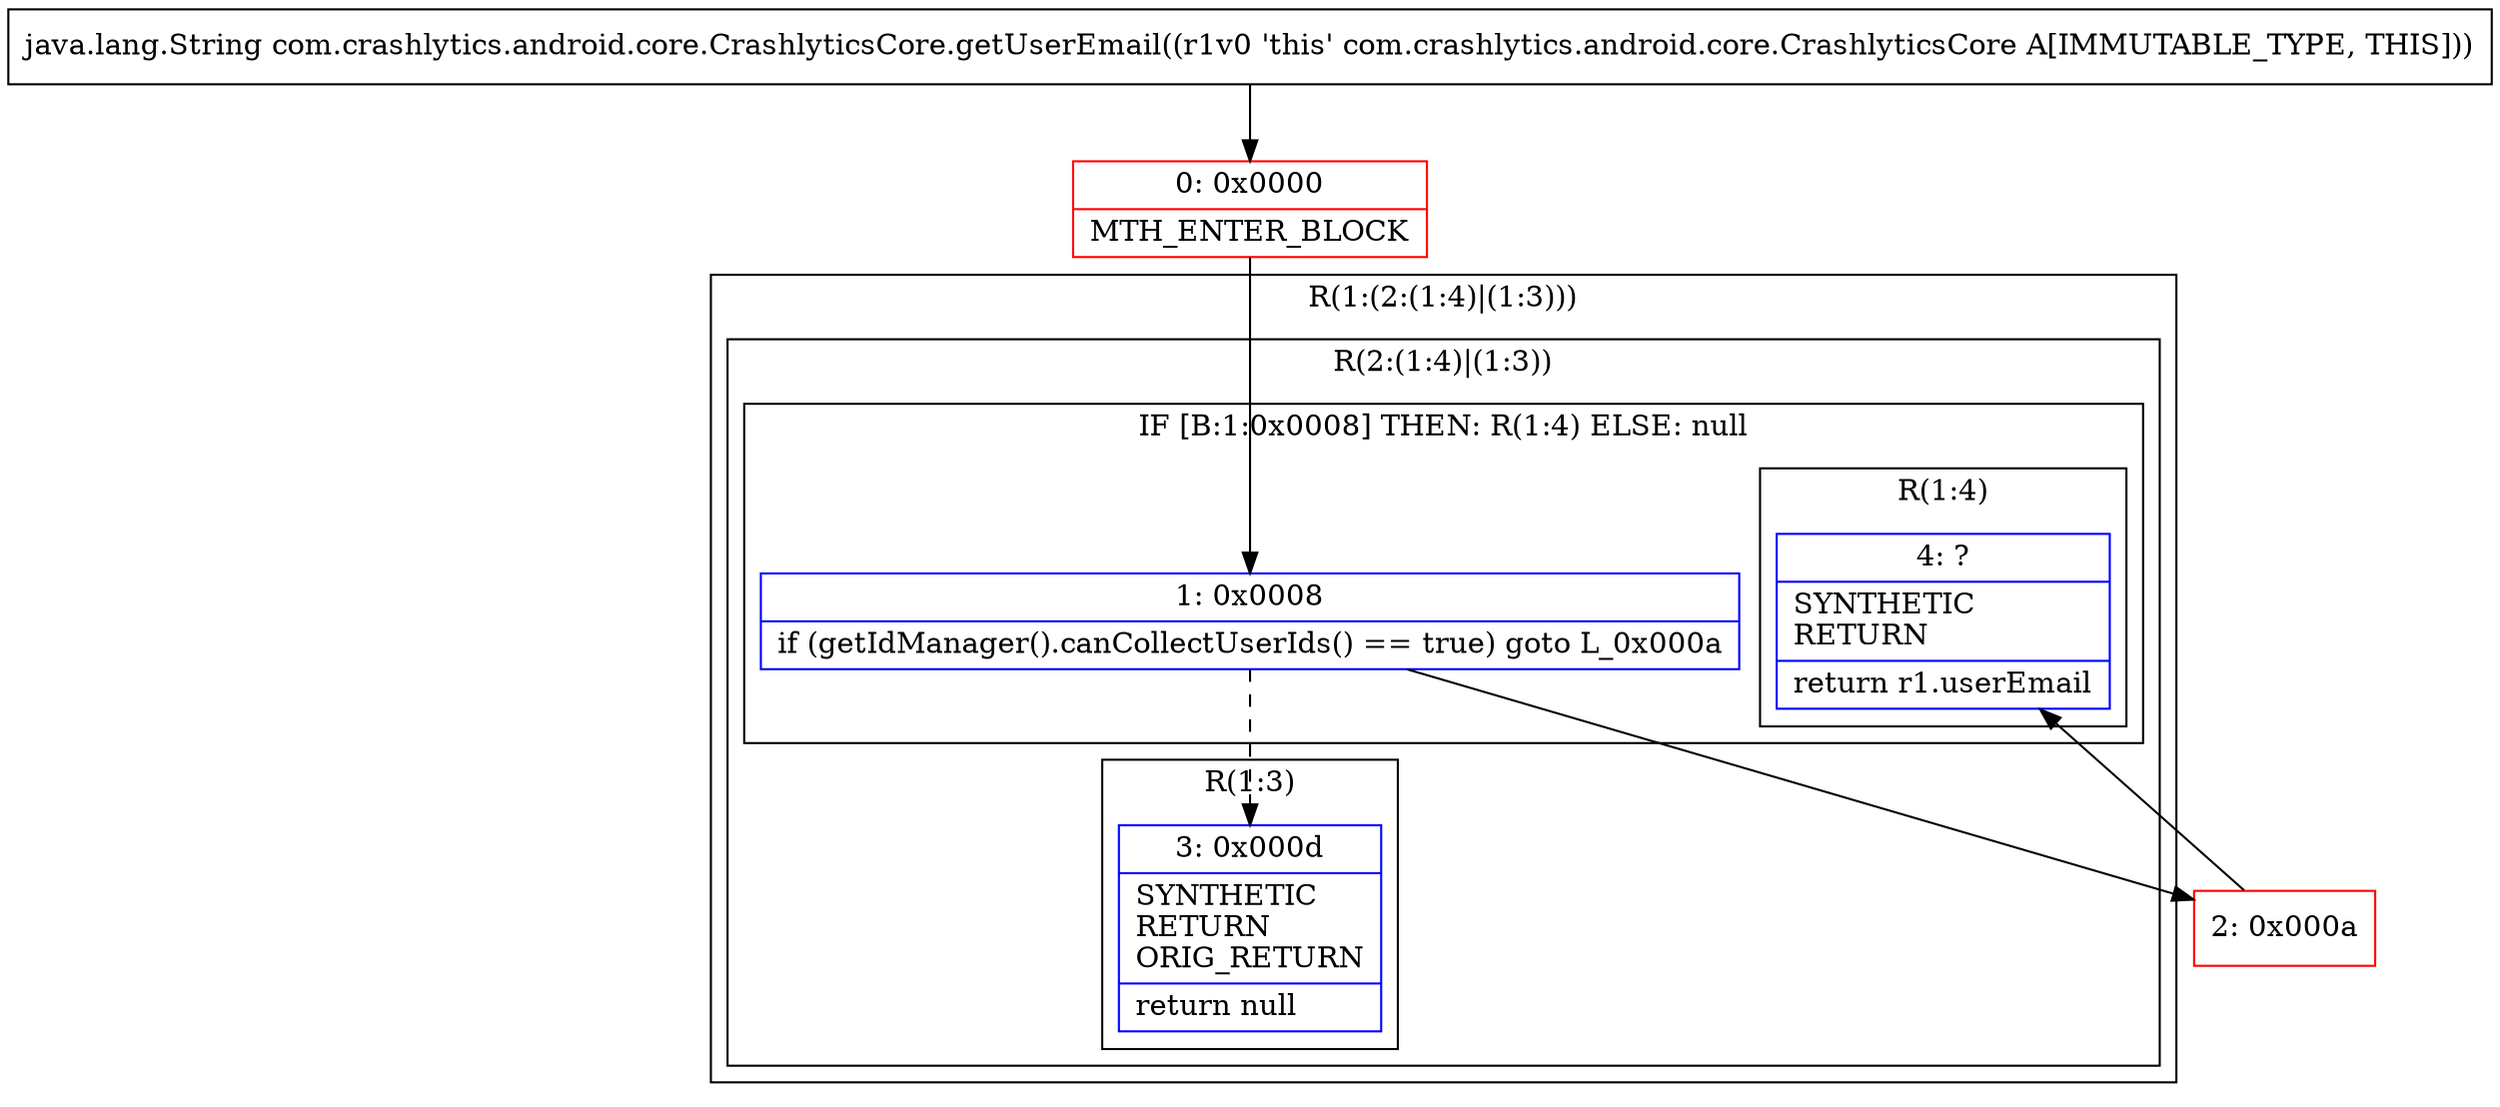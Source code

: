 digraph "CFG forcom.crashlytics.android.core.CrashlyticsCore.getUserEmail()Ljava\/lang\/String;" {
subgraph cluster_Region_2004534591 {
label = "R(1:(2:(1:4)|(1:3)))";
node [shape=record,color=blue];
subgraph cluster_Region_1116069902 {
label = "R(2:(1:4)|(1:3))";
node [shape=record,color=blue];
subgraph cluster_IfRegion_1977285934 {
label = "IF [B:1:0x0008] THEN: R(1:4) ELSE: null";
node [shape=record,color=blue];
Node_1 [shape=record,label="{1\:\ 0x0008|if (getIdManager().canCollectUserIds() == true) goto L_0x000a\l}"];
subgraph cluster_Region_1149451514 {
label = "R(1:4)";
node [shape=record,color=blue];
Node_4 [shape=record,label="{4\:\ ?|SYNTHETIC\lRETURN\l|return r1.userEmail\l}"];
}
}
subgraph cluster_Region_1710312040 {
label = "R(1:3)";
node [shape=record,color=blue];
Node_3 [shape=record,label="{3\:\ 0x000d|SYNTHETIC\lRETURN\lORIG_RETURN\l|return null\l}"];
}
}
}
Node_0 [shape=record,color=red,label="{0\:\ 0x0000|MTH_ENTER_BLOCK\l}"];
Node_2 [shape=record,color=red,label="{2\:\ 0x000a}"];
MethodNode[shape=record,label="{java.lang.String com.crashlytics.android.core.CrashlyticsCore.getUserEmail((r1v0 'this' com.crashlytics.android.core.CrashlyticsCore A[IMMUTABLE_TYPE, THIS])) }"];
MethodNode -> Node_0;
Node_1 -> Node_2;
Node_1 -> Node_3[style=dashed];
Node_0 -> Node_1;
Node_2 -> Node_4;
}

